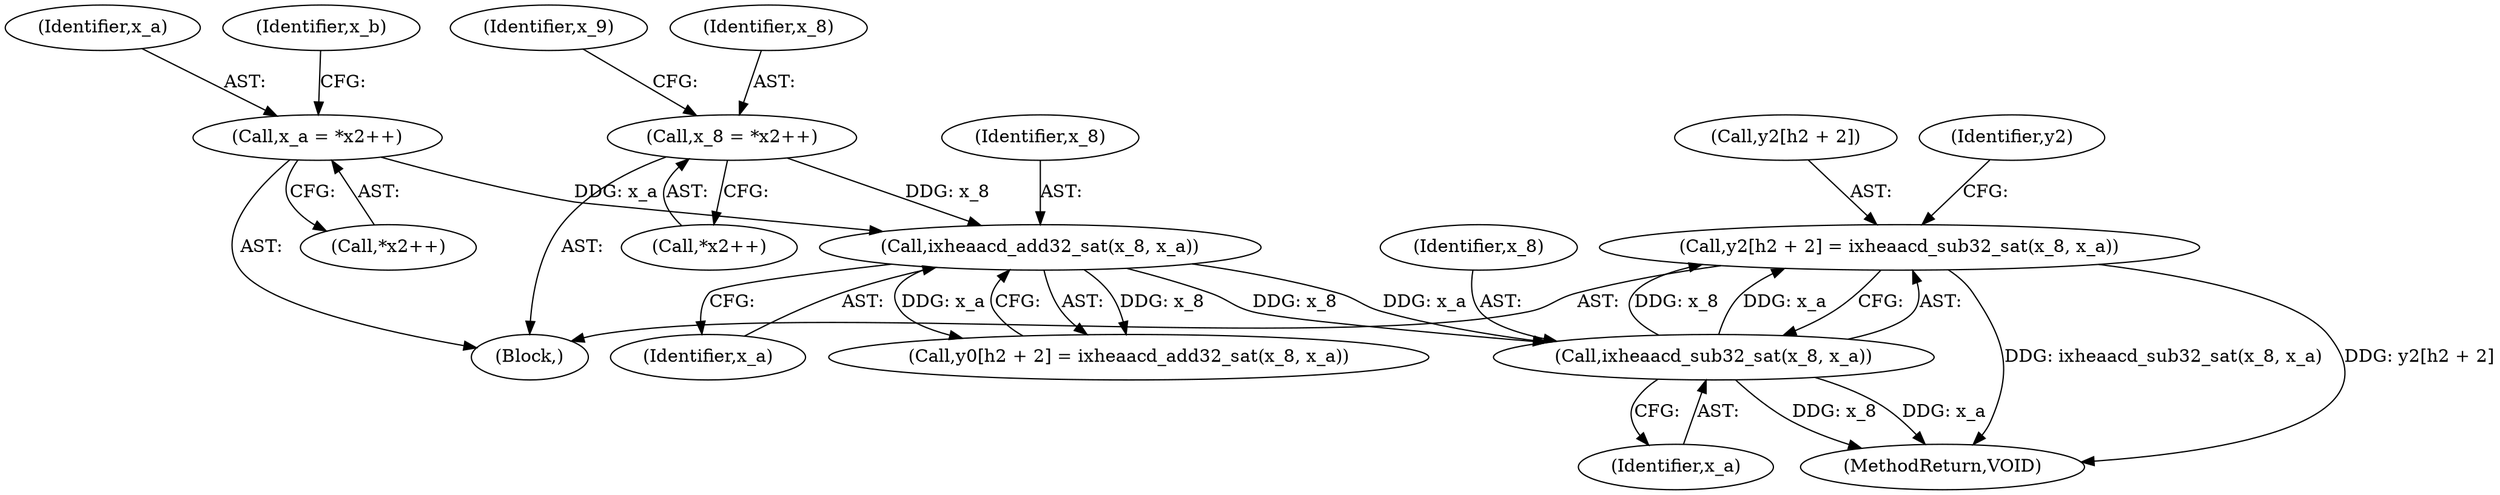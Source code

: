 digraph "0_Android_04e8cd58f075bec5892e369c8deebca9c67e855c@array" {
"1000391" [label="(Call,y2[h2 + 2] = ixheaacd_sub32_sat(x_8, x_a))"];
"1000397" [label="(Call,ixheaacd_sub32_sat(x_8, x_a))"];
"1000361" [label="(Call,ixheaacd_add32_sat(x_8, x_a))"];
"1000315" [label="(Call,x_8 = *x2++)"];
"1000325" [label="(Call,x_a = *x2++)"];
"1000327" [label="(Call,*x2++)"];
"1000392" [label="(Call,y2[h2 + 2])"];
"1000391" [label="(Call,y2[h2 + 2] = ixheaacd_sub32_sat(x_8, x_a))"];
"1000321" [label="(Identifier,x_9)"];
"1000362" [label="(Identifier,x_8)"];
"1000317" [label="(Call,*x2++)"];
"1000363" [label="(Identifier,x_a)"];
"1000326" [label="(Identifier,x_a)"];
"1000325" [label="(Call,x_a = *x2++)"];
"1000402" [label="(Identifier,y2)"];
"1000398" [label="(Identifier,x_8)"];
"1000315" [label="(Call,x_8 = *x2++)"];
"1000397" [label="(Call,ixheaacd_sub32_sat(x_8, x_a))"];
"1000361" [label="(Call,ixheaacd_add32_sat(x_8, x_a))"];
"1000355" [label="(Call,y0[h2 + 2] = ixheaacd_add32_sat(x_8, x_a))"];
"1000316" [label="(Identifier,x_8)"];
"1000331" [label="(Identifier,x_b)"];
"1000399" [label="(Identifier,x_a)"];
"1000441" [label="(MethodReturn,VOID)"];
"1000203" [label="(Block,)"];
"1000391" -> "1000203"  [label="AST: "];
"1000391" -> "1000397"  [label="CFG: "];
"1000392" -> "1000391"  [label="AST: "];
"1000397" -> "1000391"  [label="AST: "];
"1000402" -> "1000391"  [label="CFG: "];
"1000391" -> "1000441"  [label="DDG: ixheaacd_sub32_sat(x_8, x_a)"];
"1000391" -> "1000441"  [label="DDG: y2[h2 + 2]"];
"1000397" -> "1000391"  [label="DDG: x_8"];
"1000397" -> "1000391"  [label="DDG: x_a"];
"1000397" -> "1000399"  [label="CFG: "];
"1000398" -> "1000397"  [label="AST: "];
"1000399" -> "1000397"  [label="AST: "];
"1000397" -> "1000441"  [label="DDG: x_8"];
"1000397" -> "1000441"  [label="DDG: x_a"];
"1000361" -> "1000397"  [label="DDG: x_8"];
"1000361" -> "1000397"  [label="DDG: x_a"];
"1000361" -> "1000355"  [label="AST: "];
"1000361" -> "1000363"  [label="CFG: "];
"1000362" -> "1000361"  [label="AST: "];
"1000363" -> "1000361"  [label="AST: "];
"1000355" -> "1000361"  [label="CFG: "];
"1000361" -> "1000355"  [label="DDG: x_8"];
"1000361" -> "1000355"  [label="DDG: x_a"];
"1000315" -> "1000361"  [label="DDG: x_8"];
"1000325" -> "1000361"  [label="DDG: x_a"];
"1000315" -> "1000203"  [label="AST: "];
"1000315" -> "1000317"  [label="CFG: "];
"1000316" -> "1000315"  [label="AST: "];
"1000317" -> "1000315"  [label="AST: "];
"1000321" -> "1000315"  [label="CFG: "];
"1000325" -> "1000203"  [label="AST: "];
"1000325" -> "1000327"  [label="CFG: "];
"1000326" -> "1000325"  [label="AST: "];
"1000327" -> "1000325"  [label="AST: "];
"1000331" -> "1000325"  [label="CFG: "];
}
